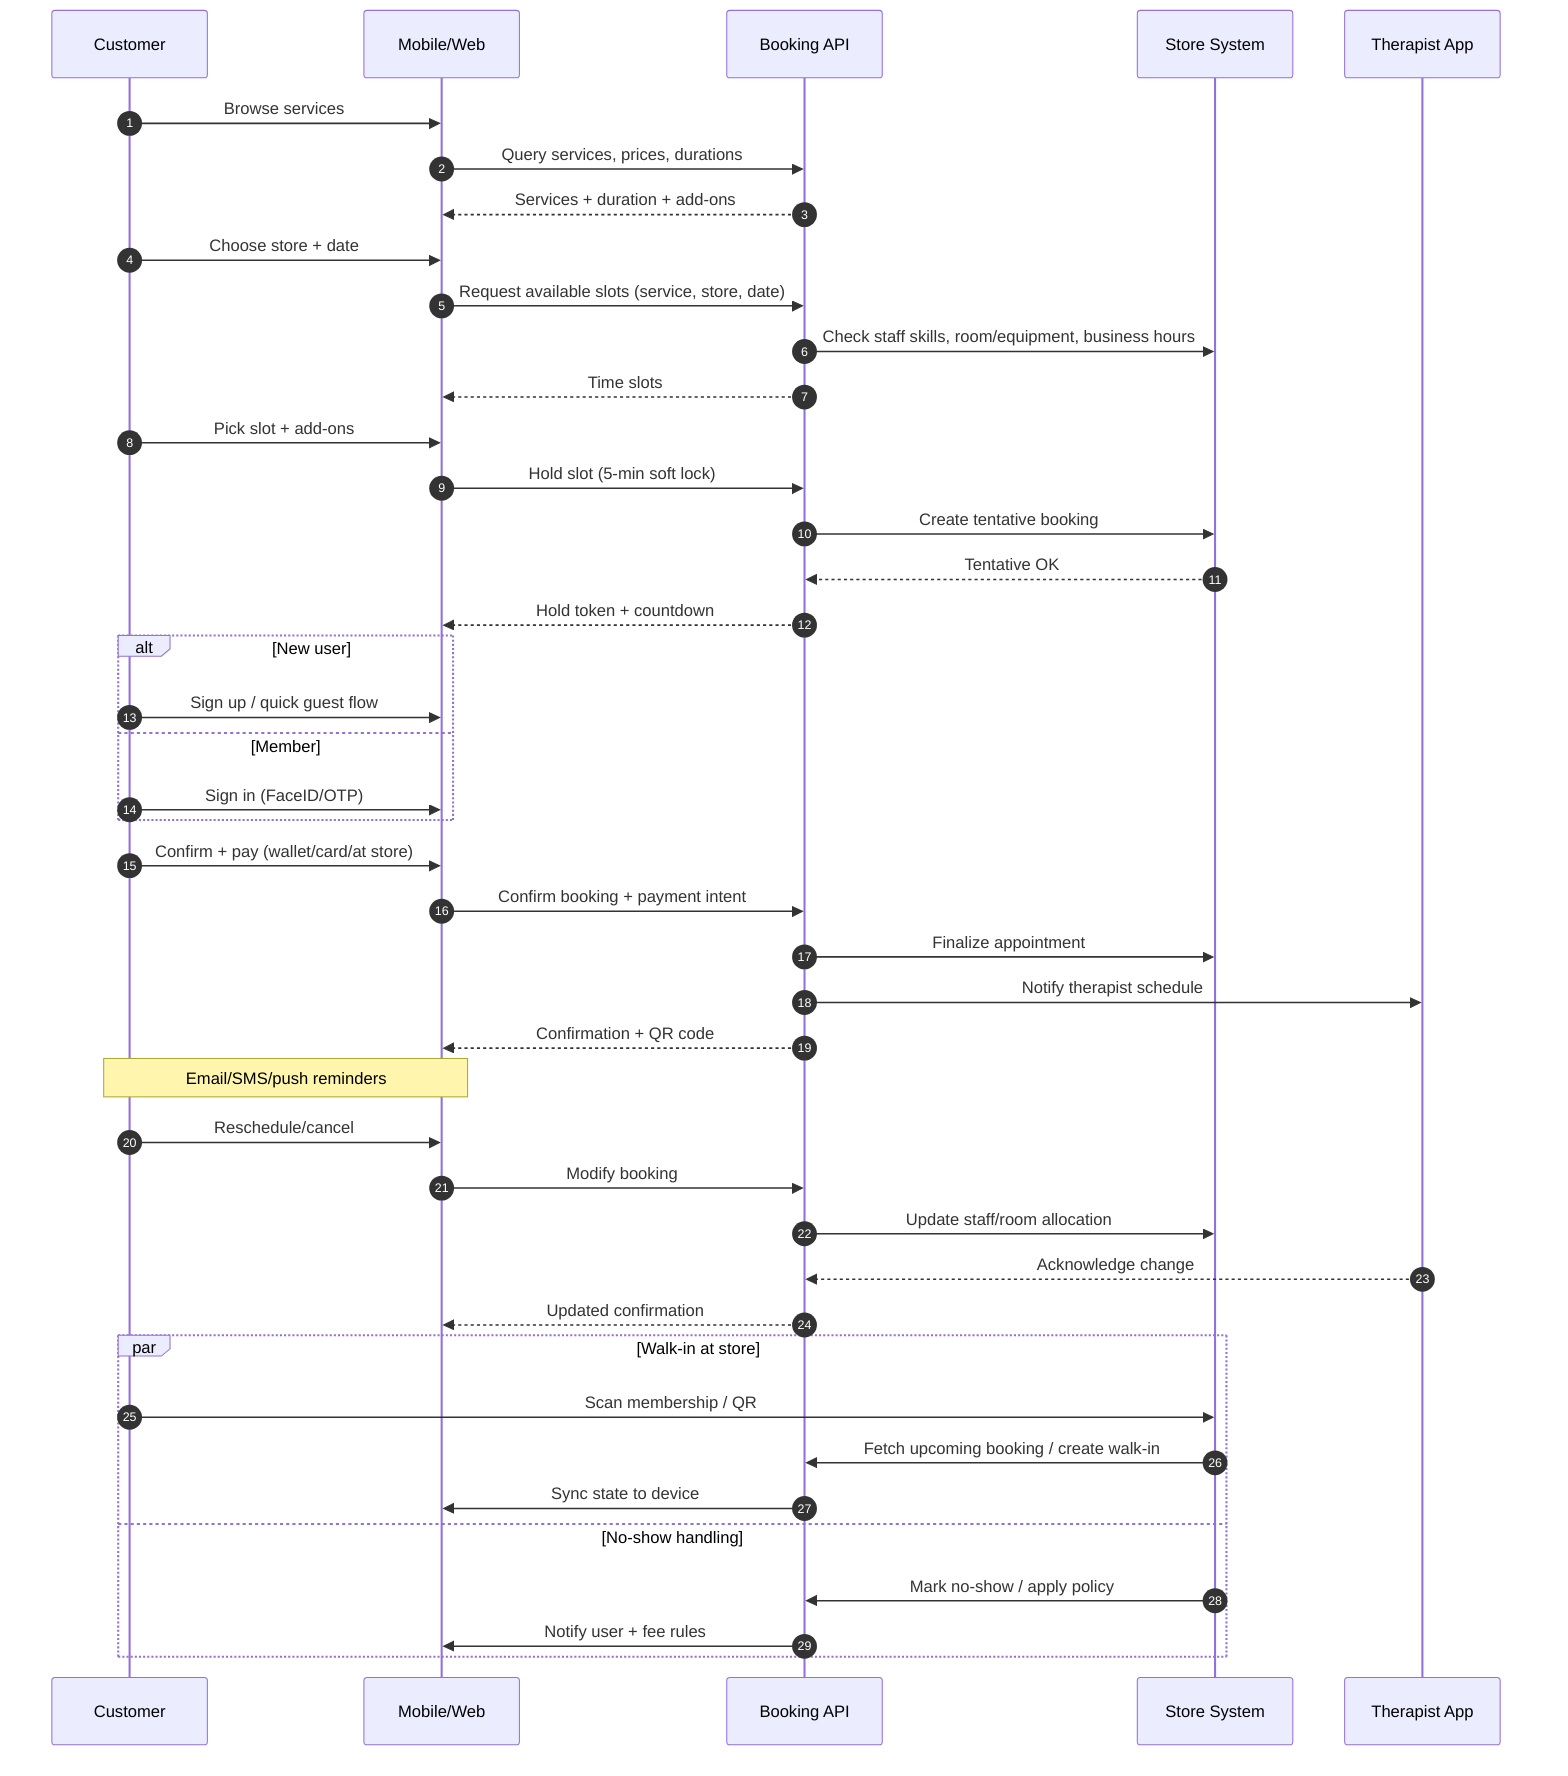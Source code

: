 sequenceDiagram
    autonumber
    participant U as Customer
    participant M as Mobile/Web
    participant B as Booking API
    participant S as Store System
    participant T as Therapist App

    U->>M: Browse services
    M->>B: Query services, prices, durations
    B-->>M: Services + duration + add‑ons

    U->>M: Choose store + date
    M->>B: Request available slots (service, store, date)
    B->>S: Check staff skills, room/equipment, business hours
    B-->>M: Time slots

    U->>M: Pick slot + add‑ons
    M->>B: Hold slot (5‑min soft lock)
    B->>S: Create tentative booking
    S-->>B: Tentative OK
    B-->>M: Hold token + countdown

    alt New user
        U->>M: Sign up / quick guest flow
    else Member
        U->>M: Sign in (FaceID/OTP)
    end

    U->>M: Confirm + pay (wallet/card/at store)
    M->>B: Confirm booking + payment intent
    B->>S: Finalize appointment
    B->>T: Notify therapist schedule
    B-->>M: Confirmation + QR code

    Note over U,M: Email/SMS/push reminders

    U->>M: Reschedule/cancel
    M->>B: Modify booking
    B->>S: Update staff/room allocation
    T-->>B: Acknowledge change
    B-->>M: Updated confirmation

    par Walk‑in at store
        U->>S: Scan membership / QR
        S->>B: Fetch upcoming booking / create walk‑in
        B->>M: Sync state to device
    and No‑show handling
        S->>B: Mark no‑show / apply policy
        B->>M: Notify user + fee rules
    end